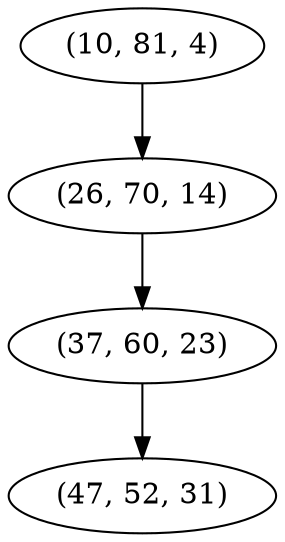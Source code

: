 digraph tree {
    "(10, 81, 4)";
    "(26, 70, 14)";
    "(37, 60, 23)";
    "(47, 52, 31)";
    "(10, 81, 4)" -> "(26, 70, 14)";
    "(26, 70, 14)" -> "(37, 60, 23)";
    "(37, 60, 23)" -> "(47, 52, 31)";
}
